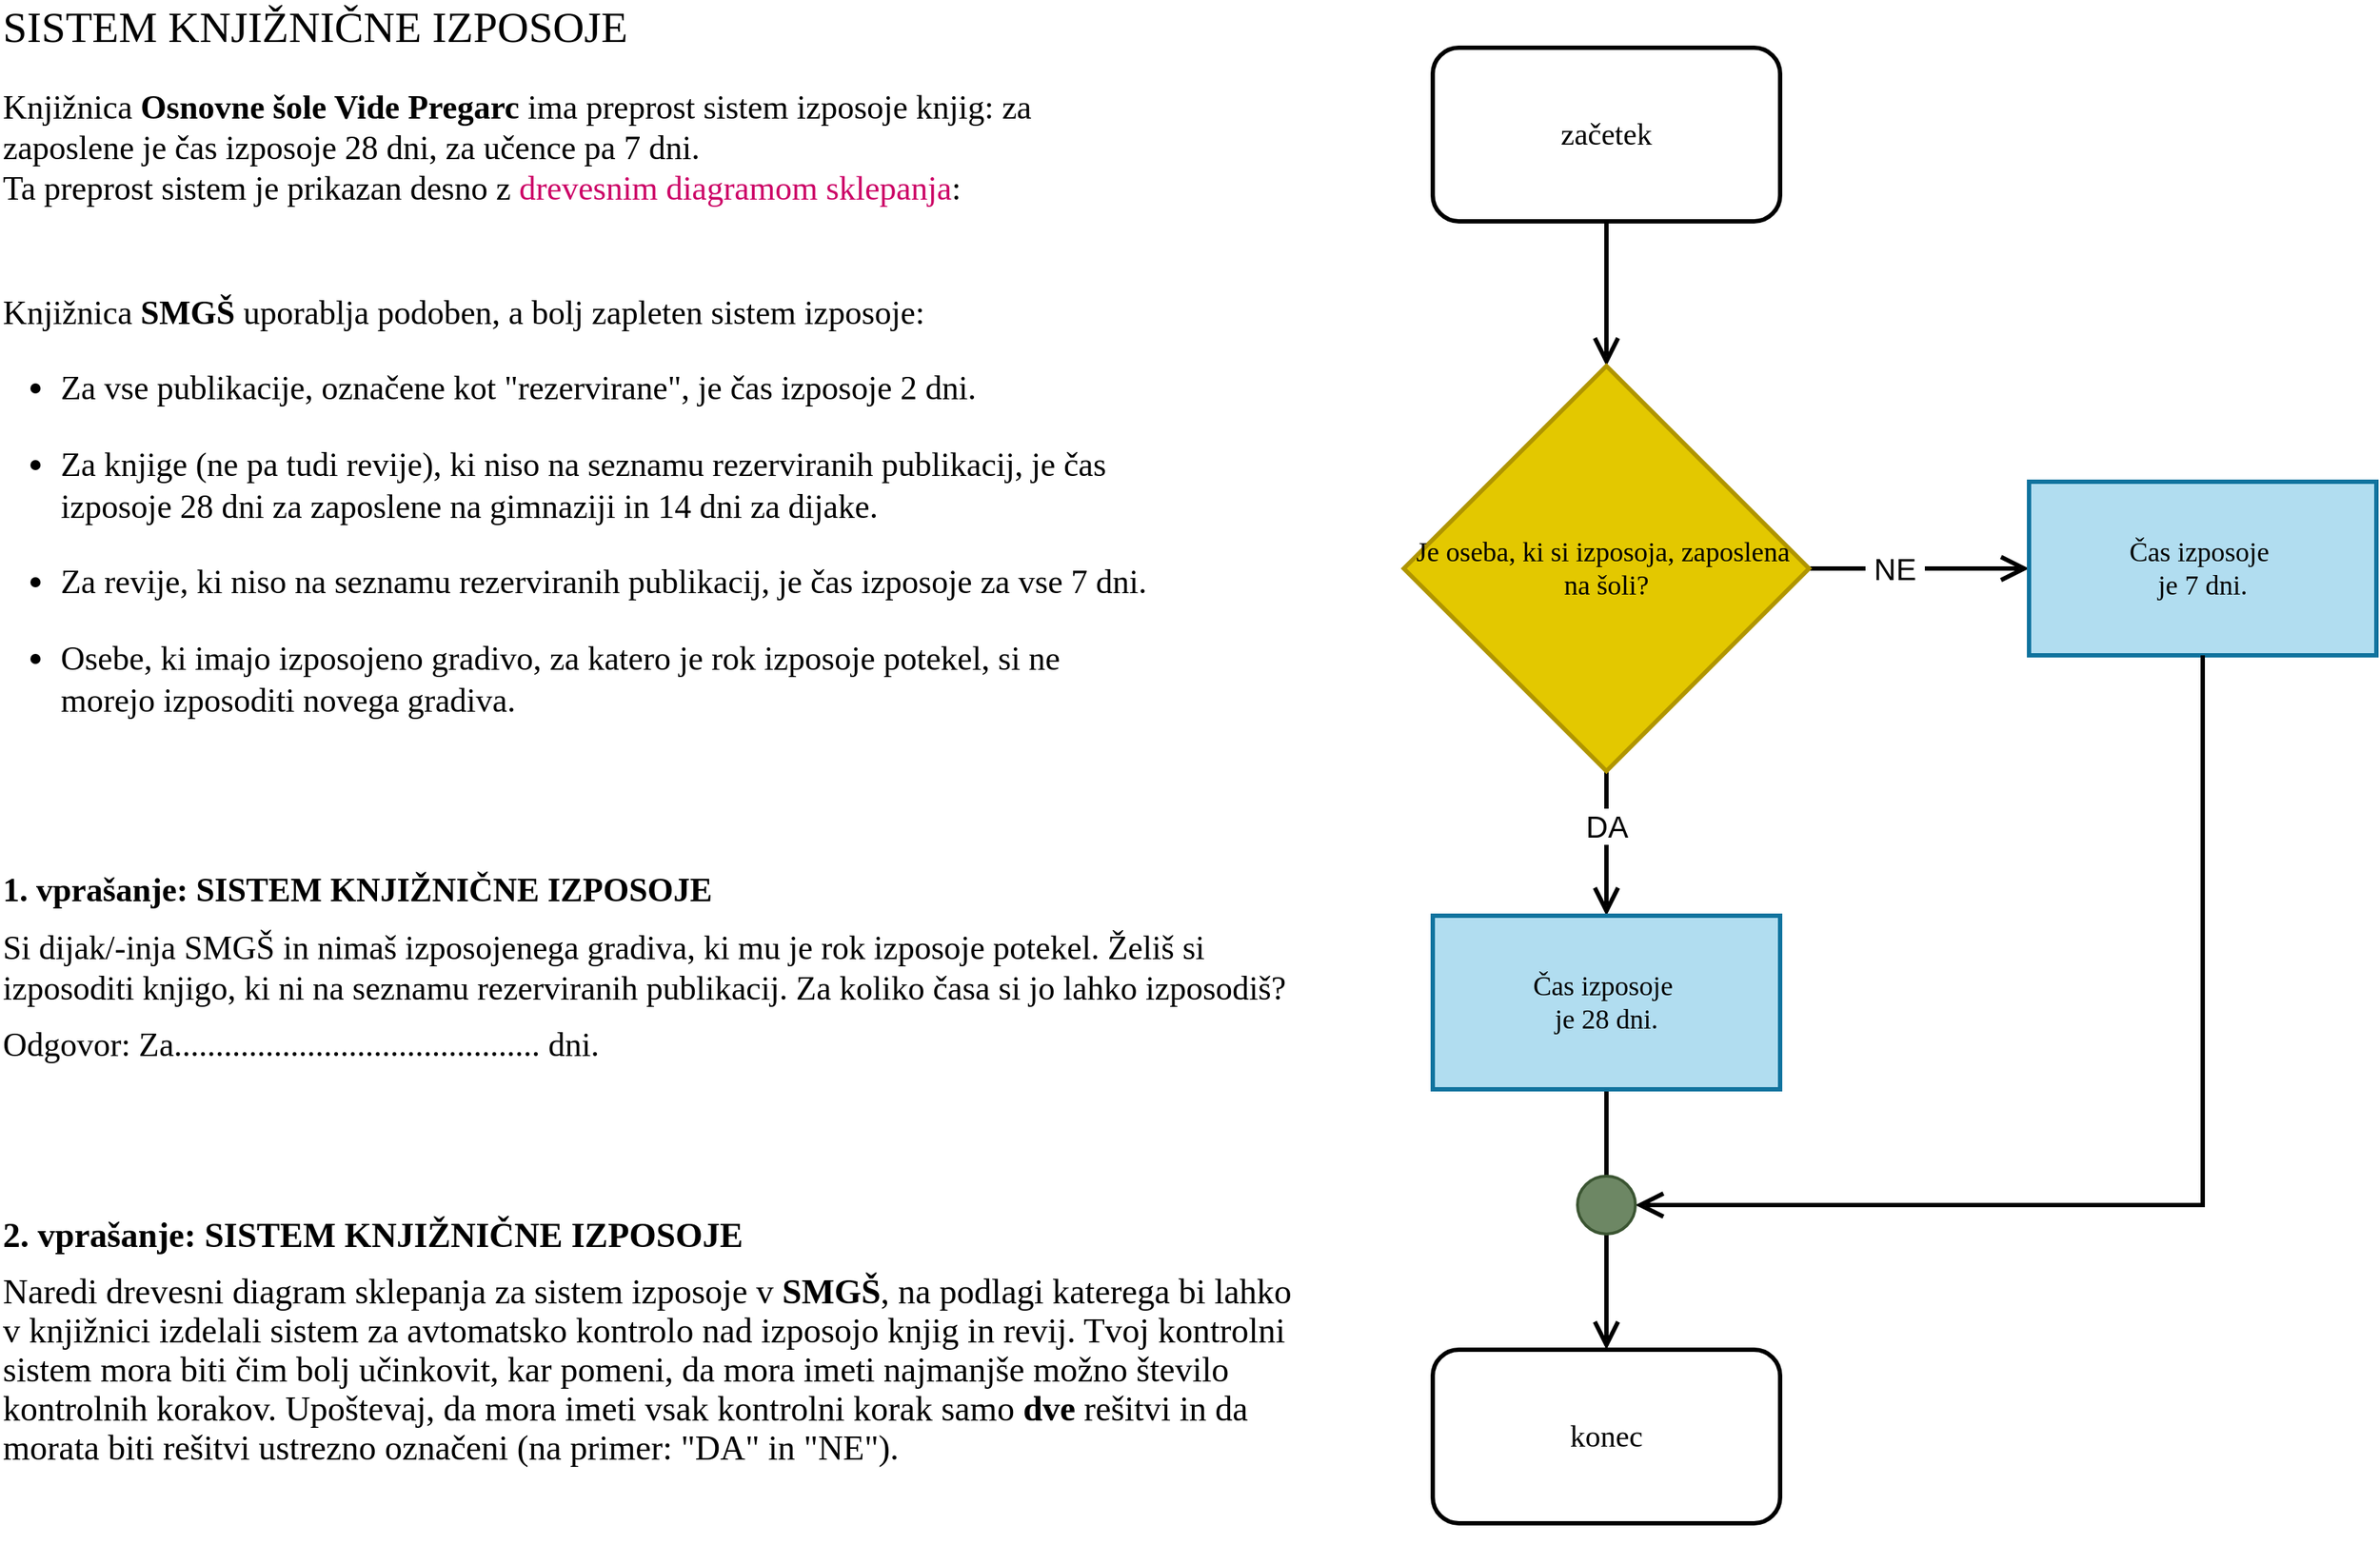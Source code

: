 <mxfile version="28.1.1">
  <diagram name="Page-1" id="3vfyKCS-lD6p9P20eH_8">
    <mxGraphModel dx="1938" dy="1487" grid="1" gridSize="10" guides="1" tooltips="1" connect="1" arrows="1" fold="1" page="1" pageScale="1" pageWidth="1920" pageHeight="1200" math="0" shadow="0">
      <root>
        <mxCell id="0" />
        <mxCell id="1" parent="0" />
        <mxCell id="4JSb5kasIs6f26XYG4gC-15" value="" style="group;fontSize=17;fontFamily=Space Mono;fontSource=https%3A%2F%2Ffonts.googleapis.com%2Fcss%3Ffamily%3DSpace%2BMono;" parent="1" vertex="1" connectable="0">
          <mxGeometry x="1130" y="81" width="672" height="1020" as="geometry" />
        </mxCell>
        <mxCell id="4JSb5kasIs6f26XYG4gC-2" style="edgeStyle=orthogonalEdgeStyle;rounded=0;orthogonalLoop=1;jettySize=auto;html=1;entryX=0.5;entryY=0;entryDx=0;entryDy=0;strokeWidth=3;endArrow=open;endFill=0;endSize=13;" parent="4JSb5kasIs6f26XYG4gC-15" source="0DG_mYwxClTH-fYbRJ0F-1" target="4JSb5kasIs6f26XYG4gC-1" edge="1">
          <mxGeometry relative="1" as="geometry" />
        </mxCell>
        <mxCell id="0DG_mYwxClTH-fYbRJ0F-1" value="&lt;font face=&quot;Space Mono&quot;&gt;začetek&lt;/font&gt;" style="rounded=1;whiteSpace=wrap;html=1;strokeWidth=3;fontSize=21;" parent="4JSb5kasIs6f26XYG4gC-15" vertex="1">
          <mxGeometry x="20" width="240" height="120" as="geometry" />
        </mxCell>
        <mxCell id="4JSb5kasIs6f26XYG4gC-4" style="edgeStyle=orthogonalEdgeStyle;rounded=0;orthogonalLoop=1;jettySize=auto;html=1;entryX=0.5;entryY=0;entryDx=0;entryDy=0;strokeWidth=3;endArrow=open;endFill=0;endSize=13;strokeColor=default;align=center;verticalAlign=middle;fontFamily=Helvetica;fontSize=11;fontColor=default;labelBackgroundColor=default;" parent="4JSb5kasIs6f26XYG4gC-15" source="4JSb5kasIs6f26XYG4gC-1" target="4JSb5kasIs6f26XYG4gC-3" edge="1">
          <mxGeometry relative="1" as="geometry" />
        </mxCell>
        <mxCell id="4JSb5kasIs6f26XYG4gC-13" value="DA" style="edgeLabel;html=1;align=center;verticalAlign=middle;resizable=0;points=[];fontFamily=Helvetica;fontSize=21;rounded=0;strokeColor=default;strokeWidth=3;fontColor=default;labelBackgroundColor=default;" parent="4JSb5kasIs6f26XYG4gC-4" vertex="1" connectable="0">
          <mxGeometry x="-0.288" y="1" relative="1" as="geometry">
            <mxPoint x="-1" y="2" as="offset" />
          </mxGeometry>
        </mxCell>
        <mxCell id="4JSb5kasIs6f26XYG4gC-6" style="edgeStyle=orthogonalEdgeStyle;rounded=0;orthogonalLoop=1;jettySize=auto;html=1;entryX=0;entryY=0.5;entryDx=0;entryDy=0;strokeWidth=3;endArrow=open;endFill=0;endSize=13;strokeColor=default;align=center;verticalAlign=middle;fontFamily=Helvetica;fontSize=11;fontColor=default;labelBackgroundColor=default;" parent="4JSb5kasIs6f26XYG4gC-15" source="4JSb5kasIs6f26XYG4gC-1" target="4JSb5kasIs6f26XYG4gC-5" edge="1">
          <mxGeometry relative="1" as="geometry" />
        </mxCell>
        <mxCell id="4JSb5kasIs6f26XYG4gC-14" value="&amp;nbsp;NE&amp;nbsp;" style="edgeLabel;html=1;align=center;verticalAlign=middle;resizable=0;points=[];fontFamily=Helvetica;fontSize=21;rounded=0;strokeColor=default;strokeWidth=3;fontColor=default;labelBackgroundColor=default;fillColor=none;gradientColor=none;" parent="4JSb5kasIs6f26XYG4gC-6" vertex="1" connectable="0">
          <mxGeometry x="-0.228" relative="1" as="geometry">
            <mxPoint as="offset" />
          </mxGeometry>
        </mxCell>
        <mxCell id="4JSb5kasIs6f26XYG4gC-1" value="Je oseba, ki si izposoja, zaposlena&amp;nbsp;&lt;div&gt;na šoli?&lt;/div&gt;" style="rhombus;whiteSpace=wrap;html=1;strokeWidth=3;fontFamily=Space Mono;fontSource=https%3A%2F%2Ffonts.googleapis.com%2Fcss%3Ffamily%3DSpace%2BMono;fontSize=19;fillColor=#e3c800;fontColor=#000000;strokeColor=#B09500;" parent="4JSb5kasIs6f26XYG4gC-15" vertex="1">
          <mxGeometry y="220" width="280" height="280" as="geometry" />
        </mxCell>
        <mxCell id="4JSb5kasIs6f26XYG4gC-8" style="edgeStyle=orthogonalEdgeStyle;rounded=0;orthogonalLoop=1;jettySize=auto;html=1;entryX=0.5;entryY=0;entryDx=0;entryDy=0;strokeColor=default;strokeWidth=3;align=center;verticalAlign=middle;fontFamily=Helvetica;fontSize=11;fontColor=default;labelBackgroundColor=default;endArrow=open;endFill=0;endSize=13;exitX=0.5;exitY=1;exitDx=0;exitDy=0;" parent="4JSb5kasIs6f26XYG4gC-15" source="4JSb5kasIs6f26XYG4gC-3" target="4JSb5kasIs6f26XYG4gC-7" edge="1">
          <mxGeometry relative="1" as="geometry" />
        </mxCell>
        <mxCell id="4JSb5kasIs6f26XYG4gC-3" value="Čas izposoje&amp;nbsp;&lt;div&gt;je 28 dni.&lt;/div&gt;" style="rounded=0;whiteSpace=wrap;html=1;strokeWidth=3;fontFamily=Space Mono;fontSource=https%3A%2F%2Ffonts.googleapis.com%2Fcss%3Ffamily%3DSpace%2BMono;fontSize=19;fillColor=#b1ddf0;strokeColor=#10739e;" parent="4JSb5kasIs6f26XYG4gC-15" vertex="1">
          <mxGeometry x="20" y="600" width="240" height="120" as="geometry" />
        </mxCell>
        <mxCell id="4JSb5kasIs6f26XYG4gC-5" value="Čas izposoje&amp;nbsp;&lt;div&gt;je 7 dni.&lt;/div&gt;" style="rounded=0;whiteSpace=wrap;html=1;strokeWidth=3;fontFamily=Space Mono;fontSource=https%3A%2F%2Ffonts.googleapis.com%2Fcss%3Ffamily%3DSpace%2BMono;fontSize=19;fillColor=#b1ddf0;strokeColor=#10739e;" parent="4JSb5kasIs6f26XYG4gC-15" vertex="1">
          <mxGeometry x="432" y="300" width="240" height="120" as="geometry" />
        </mxCell>
        <mxCell id="4JSb5kasIs6f26XYG4gC-7" value="&lt;font face=&quot;Space Mono&quot;&gt;konec&lt;/font&gt;" style="rounded=1;whiteSpace=wrap;html=1;strokeWidth=3;fontSize=21;" parent="4JSb5kasIs6f26XYG4gC-15" vertex="1">
          <mxGeometry x="20" y="900" width="240" height="120" as="geometry" />
        </mxCell>
        <mxCell id="4JSb5kasIs6f26XYG4gC-10" value="" style="endArrow=open;html=1;rounded=0;exitX=0.5;exitY=1;exitDx=0;exitDy=0;strokeColor=default;strokeWidth=3;align=center;verticalAlign=middle;fontFamily=Helvetica;fontSize=11;fontColor=default;labelBackgroundColor=default;endFill=0;endSize=13;entryX=1;entryY=0.5;entryDx=0;entryDy=0;flowAnimation=0;jumpStyle=none;" parent="4JSb5kasIs6f26XYG4gC-15" source="4JSb5kasIs6f26XYG4gC-5" target="4JSb5kasIs6f26XYG4gC-11" edge="1">
          <mxGeometry width="50" height="50" relative="1" as="geometry">
            <mxPoint x="252" y="740" as="sourcePoint" />
            <mxPoint x="172" y="780" as="targetPoint" />
            <Array as="points">
              <mxPoint x="552" y="800" />
            </Array>
          </mxGeometry>
        </mxCell>
        <mxCell id="4JSb5kasIs6f26XYG4gC-11" value="" style="ellipse;whiteSpace=wrap;html=1;aspect=fixed;strokeWidth=2;fillColor=#6d8764;fontColor=#ffffff;strokeColor=#3A5431;" parent="4JSb5kasIs6f26XYG4gC-15" vertex="1">
          <mxGeometry x="120" y="780" width="40" height="40" as="geometry" />
        </mxCell>
        <mxCell id="4JSb5kasIs6f26XYG4gC-16" value="SISTEM KNJIŽNIČNE IZPOSOJE" style="text;html=1;align=left;verticalAlign=middle;whiteSpace=wrap;rounded=0;fontFamily=Rubik;fontSource=https%3A%2F%2Ffonts.googleapis.com%2Fcss%3Ffamily%3DRubik;fontSize=30;fontStyle=0" parent="1" vertex="1">
          <mxGeometry x="160" y="51" width="540" height="30" as="geometry" />
        </mxCell>
        <mxCell id="4JSb5kasIs6f26XYG4gC-17" value="&lt;h1 style=&quot;margin-top: 0px;&quot;&gt;&lt;p style=&quot;margin: 0px; font-style: normal; font-variant-caps: normal; font-weight: normal; font-width: normal; line-height: normal; font-size-adjust: none; font-kerning: auto; font-variant-alternates: normal; font-variant-ligatures: normal; font-variant-numeric: normal; font-variant-east-asian: normal; font-variant-position: normal; font-feature-settings: normal; font-optical-sizing: auto; font-variation-settings: normal;&quot;&gt;&lt;font style=&quot;font-size: 23px;&quot; face=&quot;Rubik&quot;&gt;Knjižnica &lt;b&gt;Osnovne šole Vide Pregarc&amp;nbsp;&lt;/b&gt;ima preprost sistem izposoje knjig: za zaposlene je čas izposoje 28 dni, za učence pa 7 dni.&amp;nbsp;&lt;/font&gt;&lt;/p&gt;&lt;p style=&quot;margin: 0px; font-style: normal; font-variant-caps: normal; font-weight: normal; font-width: normal; line-height: normal; font-size-adjust: none; font-kerning: auto; font-variant-alternates: normal; font-variant-ligatures: normal; font-variant-numeric: normal; font-variant-east-asian: normal; font-variant-position: normal; font-feature-settings: normal; font-optical-sizing: auto; font-variation-settings: normal;&quot;&gt;&lt;font style=&quot;font-size: 23px;&quot; face=&quot;Rubik&quot;&gt;Ta preprost sistem je prikazan desno z &lt;span style=&quot;color: rgb(204, 0, 102);&quot;&gt;drevesnim diagramom sklepanja&lt;/span&gt;:&amp;nbsp;&lt;/font&gt;&lt;/p&gt;&lt;/h1&gt;" style="text;html=1;whiteSpace=wrap;overflow=hidden;rounded=0;" parent="1" vertex="1">
          <mxGeometry x="160" y="101" width="790" height="131" as="geometry" />
        </mxCell>
        <mxCell id="4JSb5kasIs6f26XYG4gC-19" value="&lt;h1 style=&quot;margin-top: 0px;&quot;&gt;&lt;p style=&quot;margin: 0px 0px 11px; font-style: normal; font-variant-caps: normal; font-width: normal; line-height: normal; font-size-adjust: none; font-kerning: auto; font-variant-alternates: normal; font-variant-ligatures: normal; font-variant-numeric: normal; font-variant-east-asian: normal; font-variant-position: normal; font-feature-settings: normal; font-optical-sizing: auto; font-variation-settings: normal;&quot;&gt;&lt;font style=&quot;font-size: 23px; font-weight: normal;&quot;&gt;Knjižnica &lt;/font&gt;&lt;font style=&quot;font-size: 23px;&quot;&gt;SMGŠ&lt;/font&gt;&lt;font style=&quot;font-size: 23px; font-weight: normal;&quot;&gt;&amp;nbsp;uporablja podoben, a bolj zapleten sistem izposoje:&amp;nbsp;&lt;/font&gt;&lt;/p&gt;&lt;p style=&quot;margin: 0px 0px 11px; font-style: normal; font-variant-caps: normal; font-width: normal; line-height: normal; font-size-adjust: none; font-kerning: auto; font-variant-alternates: normal; font-variant-ligatures: normal; font-variant-numeric: normal; font-variant-east-asian: normal; font-variant-position: normal; font-feature-settings: normal; font-optical-sizing: auto; font-variation-settings: normal;&quot;&gt;&lt;/p&gt;&lt;ul&gt;&lt;li&gt;&lt;span style=&quot;font-weight: normal;&quot;&gt;&lt;span style=&quot;font-size: 23px; text-indent: -18px;&quot;&gt;Za vse publikacije, označene kot &quot;rezervirane&quot;, je čas izposoje 2 dni.&amp;nbsp;&lt;/span&gt;&lt;/span&gt;&lt;/li&gt;&lt;/ul&gt;&lt;ul&gt;&lt;li&gt;&lt;span style=&quot;font-weight: normal;&quot;&gt;&lt;span style=&quot;font-size: 23px; text-indent: -18px;&quot;&gt;Za knjige (ne pa tudi revije), ki &lt;/span&gt;&lt;span style=&quot;font-size: 23px; text-indent: -18px;&quot;&gt;niso &lt;/span&gt;&lt;span style=&quot;font-size: 23px; text-indent: -18px;&quot;&gt;na seznamu rezerviranih publikacij, je čas izposoje 28 dni za zaposlene na gimnaziji in 14 dni za dijake.&amp;nbsp;&lt;/span&gt;&lt;/span&gt;&lt;/li&gt;&lt;/ul&gt;&lt;ul&gt;&lt;li&gt;&lt;span style=&quot;font-weight: normal;&quot;&gt;&lt;span style=&quot;font-size: 23px; text-indent: -18px;&quot;&gt;Za revije, ki &lt;/span&gt;&lt;span style=&quot;font-size: 23px; text-indent: -18px;&quot;&gt;niso &lt;/span&gt;&lt;span style=&quot;font-size: 23px; text-indent: -18px;&quot;&gt;na seznamu rezerviranih publikacij, je čas izposoje za vse 7 dni.&amp;nbsp;&lt;/span&gt;&lt;/span&gt;&lt;/li&gt;&lt;/ul&gt;&lt;ul&gt;&lt;li&gt;&lt;span style=&quot;font-weight: normal;&quot;&gt;&lt;span style=&quot;font-size: 23px; text-indent: -18px;&quot;&gt;Osebe, ki imajo izposojeno gradivo, za katero je rok izposoje potekel, si ne morejo izposoditi novega gradiva.&amp;nbsp;&lt;/span&gt;&lt;br&gt;&lt;/span&gt;&lt;/li&gt;&lt;/ul&gt;&lt;p&gt;&lt;/p&gt;&lt;div&gt;&lt;br&gt;&lt;/div&gt;&lt;/h1&gt;" style="text;html=1;whiteSpace=wrap;overflow=hidden;rounded=0;fontFamily=Rubik;fontSize=12;fontColor=default;fontSource=https%3A%2F%2Ffonts.googleapis.com%2Fcss%3Ffamily%3DRubik;spacing=2;" parent="1" vertex="1">
          <mxGeometry x="160" y="244" width="800" height="353" as="geometry" />
        </mxCell>
        <mxCell id="4JSb5kasIs6f26XYG4gC-22" value="&lt;h1 style=&quot;margin-top: 0px;&quot;&gt;&lt;p style=&quot;margin: 12px 0px; text-align: justify; font-style: normal; font-variant-caps: normal; font-width: normal; line-height: normal; font-size-adjust: none; font-kerning: auto; font-variant-alternates: normal; font-variant-ligatures: normal; font-variant-numeric: normal; font-variant-east-asian: normal; font-variant-position: normal; font-feature-settings: normal; font-optical-sizing: auto; font-variation-settings: normal;&quot;&gt;&lt;font style=&quot;font-size: 23px;&quot; data-font-src=&quot;https://fonts.googleapis.com/css?family=Rubik&quot; face=&quot;Rubik&quot;&gt;1. vprašanje: SISTEM KNJIŽNIČNE IZPOSOJE &lt;span style=&quot;font-style: normal; font-variant-caps: normal; font-width: normal; line-height: normal; font-size-adjust: none; font-kerning: auto; font-variant-alternates: normal; font-variant-ligatures: normal; font-variant-numeric: normal; font-variant-east-asian: normal; font-variant-position: normal; font-feature-settings: normal; font-optical-sizing: auto; font-variation-settings: normal; color: rgb(127, 127, 127);&quot;&gt;&lt;i&gt;&amp;nbsp;&lt;/i&gt;&lt;span style=&quot;font-weight: normal;&quot;&gt;&lt;i&gt;&lt;/i&gt;&lt;/span&gt;&lt;/span&gt;&lt;/font&gt;&lt;/p&gt;&lt;p style=&quot;margin: 0px 0px 11px; font-style: normal; font-variant-caps: normal; font-width: normal; line-height: normal; font-size-adjust: none; font-kerning: auto; font-variant-alternates: normal; font-variant-ligatures: normal; font-variant-numeric: normal; font-variant-east-asian: normal; font-variant-position: normal; font-feature-settings: normal; font-optical-sizing: auto; font-variation-settings: normal;&quot;&gt;&lt;font style=&quot;font-size: 23px; font-weight: normal;&quot; data-font-src=&quot;https://fonts.googleapis.com/css?family=Rubik&quot; face=&quot;Rubik&quot;&gt;Si dijak/-inja SMGŠ in nimaš izposojenega gradiva, ki mu je rok izposoje potekel. Želiš si izposoditi knjigo, ki ni na seznamu rezerviranih publikacij. Za koliko časa si jo lahko izposodiš?&amp;nbsp;&lt;/font&gt;&lt;/p&gt;&lt;p style=&quot;margin: 0px 0px 14px; font-style: normal; font-variant-caps: normal; font-width: normal; line-height: normal; font-size-adjust: none; font-kerning: auto; font-variant-alternates: normal; font-variant-ligatures: normal; font-variant-numeric: normal; font-variant-east-asian: normal; font-variant-position: normal; font-feature-settings: normal; font-optical-sizing: auto; font-variation-settings: normal;&quot;&gt;&lt;font style=&quot;font-size: 23px; font-weight: normal;&quot; data-font-src=&quot;https://fonts.googleapis.com/css?family=Rubik&quot; face=&quot;Rubik&quot;&gt;Odgovor: Za............................................ dni.&amp;nbsp;&lt;/font&gt;&lt;/p&gt;&lt;/h1&gt;" style="text;html=1;whiteSpace=wrap;overflow=hidden;rounded=0;fontFamily=Helvetica;fontSize=12;fontColor=default;" parent="1" vertex="1">
          <mxGeometry x="160" y="630" width="900" height="210" as="geometry" />
        </mxCell>
        <mxCell id="4JSb5kasIs6f26XYG4gC-25" value="&lt;h1 style=&quot;margin-top: 0px;&quot;&gt;&lt;p style=&quot;margin: 12px 0px; text-align: justify; font-style: normal; font-variant-caps: normal; font-weight: normal; font-width: normal; line-height: normal; font-size-adjust: none; font-kerning: auto; font-variant-alternates: normal; font-variant-ligatures: normal; font-variant-numeric: normal; font-variant-east-asian: normal; font-variant-position: normal; font-feature-settings: normal; font-optical-sizing: auto; font-variation-settings: normal;&quot;&gt;&lt;b&gt;2. vprašanje: SISTEM KNJIŽNIČNE IZPOSOJE&lt;/b&gt;&lt;/p&gt;&lt;p style=&quot;margin: 0px 0px 11px; font-style: normal; font-variant-caps: normal; font-weight: normal; font-width: normal; line-height: normal; font-size-adjust: none; font-kerning: auto; font-variant-alternates: normal; font-variant-ligatures: normal; font-variant-numeric: normal; font-variant-east-asian: normal; font-variant-position: normal; font-feature-settings: normal; font-optical-sizing: auto; font-variation-settings: normal;&quot;&gt;Naredi drevesni diagram sklepanja za sistem izposoje v &lt;b&gt;SMGŠ&lt;/b&gt;, na podlagi katerega bi lahko v knjižnici izdelali sistem za avtomatsko kontrolo nad izposojo knjig in revij. Tvoj kontrolni sistem mora biti čim bolj učinkovit, kar pomeni, da mora imeti najmanjše možno število kontrolnih korakov. Upoštevaj, da mora imeti vsak kontrolni korak samo &lt;b&gt;dve &lt;/b&gt;rešitvi in da morata biti rešitvi ustrezno označeni (na primer: &quot;DA&quot; in &quot;NE&quot;).&amp;nbsp;&lt;/p&gt;&lt;/h1&gt;" style="text;html=1;whiteSpace=wrap;overflow=hidden;rounded=0;fontFamily=Rubik;fontSize=12;fontColor=default;fontSource=https%3A%2F%2Ffonts.googleapis.com%2Fcss%3Ffamily%3DRubik;" parent="1" vertex="1">
          <mxGeometry x="160" y="870" width="900" height="242" as="geometry" />
        </mxCell>
      </root>
    </mxGraphModel>
  </diagram>
</mxfile>
